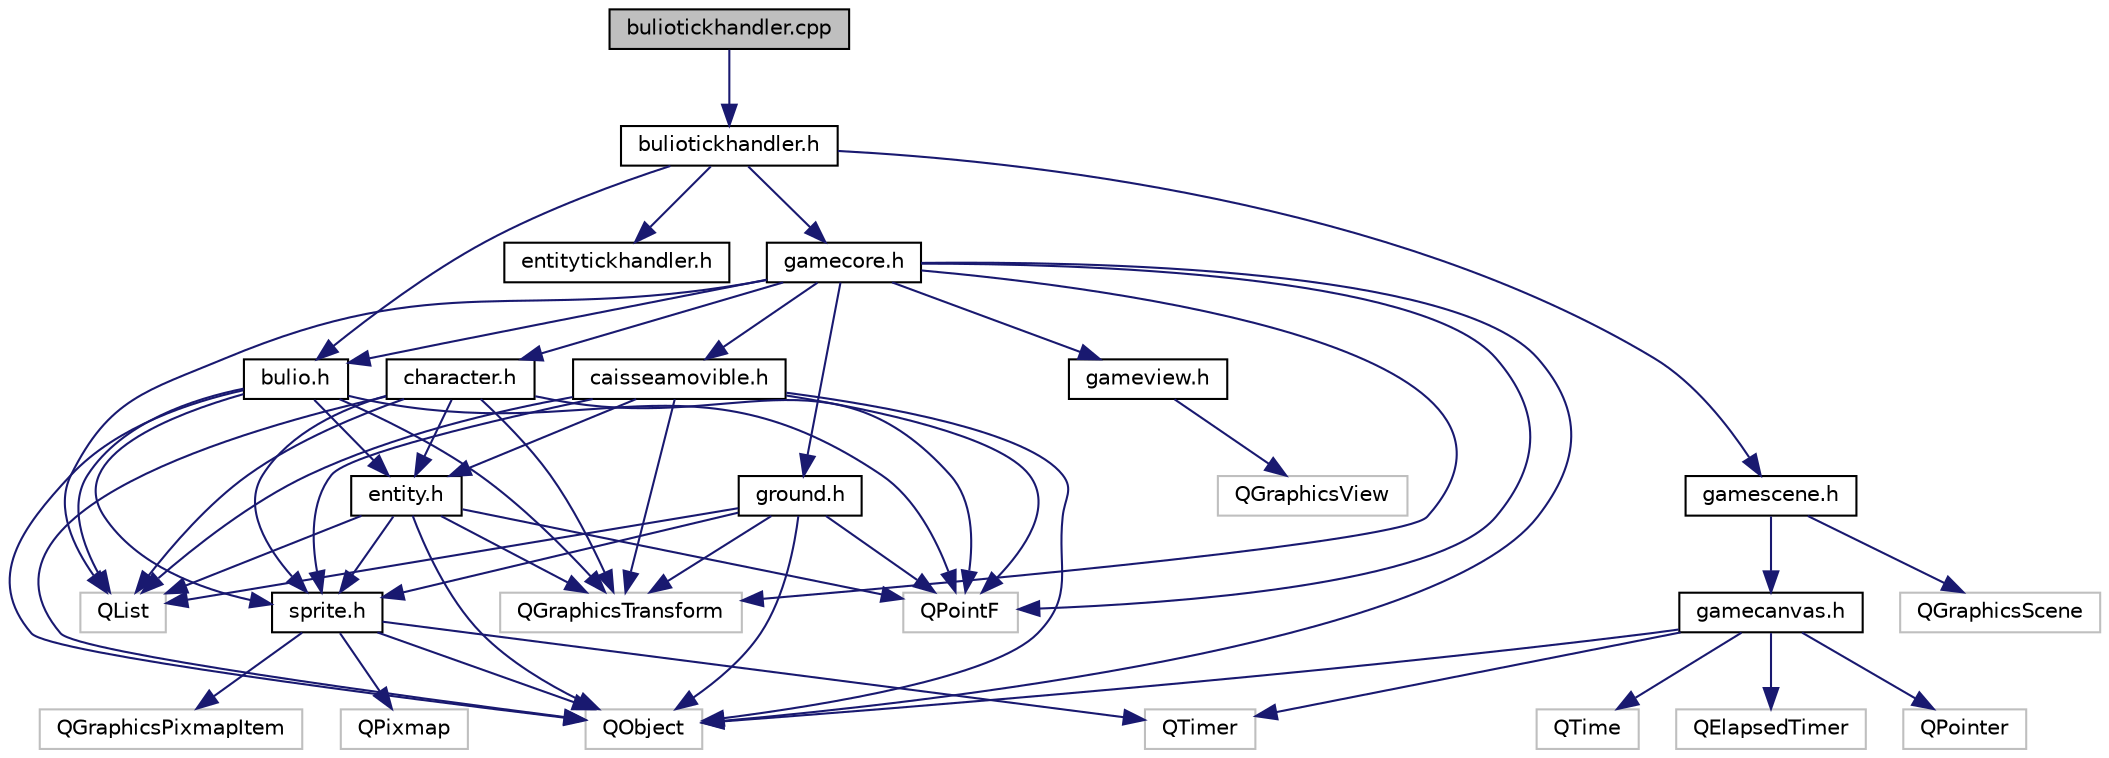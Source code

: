 digraph "buliotickhandler.cpp"
{
 // LATEX_PDF_SIZE
  edge [fontname="Helvetica",fontsize="10",labelfontname="Helvetica",labelfontsize="10"];
  node [fontname="Helvetica",fontsize="10",shape=record];
  Node1 [label="buliotickhandler.cpp",height=0.2,width=0.4,color="black", fillcolor="grey75", style="filled", fontcolor="black",tooltip="Définition de la classe BulioTickHandler."];
  Node1 -> Node2 [color="midnightblue",fontsize="10",style="solid",fontname="Helvetica"];
  Node2 [label="buliotickhandler.h",height=0.2,width=0.4,color="black", fillcolor="white", style="filled",URL="$buliotickhandler_8h_source.html",tooltip=" "];
  Node2 -> Node3 [color="midnightblue",fontsize="10",style="solid",fontname="Helvetica"];
  Node3 [label="bulio.h",height=0.2,width=0.4,color="black", fillcolor="white", style="filled",URL="$bulio_8h_source.html",tooltip=" "];
  Node3 -> Node4 [color="midnightblue",fontsize="10",style="solid",fontname="Helvetica"];
  Node4 [label="QObject",height=0.2,width=0.4,color="grey75", fillcolor="white", style="filled",tooltip=" "];
  Node3 -> Node5 [color="midnightblue",fontsize="10",style="solid",fontname="Helvetica"];
  Node5 [label="QPointF",height=0.2,width=0.4,color="grey75", fillcolor="white", style="filled",tooltip=" "];
  Node3 -> Node6 [color="midnightblue",fontsize="10",style="solid",fontname="Helvetica"];
  Node6 [label="QGraphicsTransform",height=0.2,width=0.4,color="grey75", fillcolor="white", style="filled",tooltip=" "];
  Node3 -> Node7 [color="midnightblue",fontsize="10",style="solid",fontname="Helvetica"];
  Node7 [label="QList",height=0.2,width=0.4,color="grey75", fillcolor="white", style="filled",tooltip=" "];
  Node3 -> Node8 [color="midnightblue",fontsize="10",style="solid",fontname="Helvetica"];
  Node8 [label="sprite.h",height=0.2,width=0.4,color="black", fillcolor="white", style="filled",URL="$sprite_8h.html",tooltip="Déclaration de la classe Sprite."];
  Node8 -> Node9 [color="midnightblue",fontsize="10",style="solid",fontname="Helvetica"];
  Node9 [label="QGraphicsPixmapItem",height=0.2,width=0.4,color="grey75", fillcolor="white", style="filled",tooltip=" "];
  Node8 -> Node4 [color="midnightblue",fontsize="10",style="solid",fontname="Helvetica"];
  Node8 -> Node10 [color="midnightblue",fontsize="10",style="solid",fontname="Helvetica"];
  Node10 [label="QPixmap",height=0.2,width=0.4,color="grey75", fillcolor="white", style="filled",tooltip=" "];
  Node8 -> Node11 [color="midnightblue",fontsize="10",style="solid",fontname="Helvetica"];
  Node11 [label="QTimer",height=0.2,width=0.4,color="grey75", fillcolor="white", style="filled",tooltip=" "];
  Node3 -> Node12 [color="midnightblue",fontsize="10",style="solid",fontname="Helvetica"];
  Node12 [label="entity.h",height=0.2,width=0.4,color="black", fillcolor="white", style="filled",URL="$entity_8h_source.html",tooltip=" "];
  Node12 -> Node4 [color="midnightblue",fontsize="10",style="solid",fontname="Helvetica"];
  Node12 -> Node5 [color="midnightblue",fontsize="10",style="solid",fontname="Helvetica"];
  Node12 -> Node6 [color="midnightblue",fontsize="10",style="solid",fontname="Helvetica"];
  Node12 -> Node7 [color="midnightblue",fontsize="10",style="solid",fontname="Helvetica"];
  Node12 -> Node8 [color="midnightblue",fontsize="10",style="solid",fontname="Helvetica"];
  Node2 -> Node13 [color="midnightblue",fontsize="10",style="solid",fontname="Helvetica"];
  Node13 [label="entitytickhandler.h",height=0.2,width=0.4,color="black", fillcolor="white", style="filled",URL="$entitytickhandler_8h.html",tooltip="Déclaration de la classe EntityTickHandler."];
  Node2 -> Node14 [color="midnightblue",fontsize="10",style="solid",fontname="Helvetica"];
  Node14 [label="gamecore.h",height=0.2,width=0.4,color="black", fillcolor="white", style="filled",URL="$gamecore_8h.html",tooltip="Déclaration de la classe GameCore."];
  Node14 -> Node4 [color="midnightblue",fontsize="10",style="solid",fontname="Helvetica"];
  Node14 -> Node5 [color="midnightblue",fontsize="10",style="solid",fontname="Helvetica"];
  Node14 -> Node6 [color="midnightblue",fontsize="10",style="solid",fontname="Helvetica"];
  Node14 -> Node7 [color="midnightblue",fontsize="10",style="solid",fontname="Helvetica"];
  Node14 -> Node15 [color="midnightblue",fontsize="10",style="solid",fontname="Helvetica"];
  Node15 [label="character.h",height=0.2,width=0.4,color="black", fillcolor="white", style="filled",URL="$character_8h_source.html",tooltip=" "];
  Node15 -> Node4 [color="midnightblue",fontsize="10",style="solid",fontname="Helvetica"];
  Node15 -> Node5 [color="midnightblue",fontsize="10",style="solid",fontname="Helvetica"];
  Node15 -> Node6 [color="midnightblue",fontsize="10",style="solid",fontname="Helvetica"];
  Node15 -> Node7 [color="midnightblue",fontsize="10",style="solid",fontname="Helvetica"];
  Node15 -> Node8 [color="midnightblue",fontsize="10",style="solid",fontname="Helvetica"];
  Node15 -> Node12 [color="midnightblue",fontsize="10",style="solid",fontname="Helvetica"];
  Node14 -> Node16 [color="midnightblue",fontsize="10",style="solid",fontname="Helvetica"];
  Node16 [label="gameview.h",height=0.2,width=0.4,color="black", fillcolor="white", style="filled",URL="$gameview_8h_source.html",tooltip=" "];
  Node16 -> Node17 [color="midnightblue",fontsize="10",style="solid",fontname="Helvetica"];
  Node17 [label="QGraphicsView",height=0.2,width=0.4,color="grey75", fillcolor="white", style="filled",tooltip=" "];
  Node14 -> Node18 [color="midnightblue",fontsize="10",style="solid",fontname="Helvetica"];
  Node18 [label="ground.h",height=0.2,width=0.4,color="black", fillcolor="white", style="filled",URL="$ground_8h_source.html",tooltip=" "];
  Node18 -> Node4 [color="midnightblue",fontsize="10",style="solid",fontname="Helvetica"];
  Node18 -> Node5 [color="midnightblue",fontsize="10",style="solid",fontname="Helvetica"];
  Node18 -> Node6 [color="midnightblue",fontsize="10",style="solid",fontname="Helvetica"];
  Node18 -> Node7 [color="midnightblue",fontsize="10",style="solid",fontname="Helvetica"];
  Node18 -> Node8 [color="midnightblue",fontsize="10",style="solid",fontname="Helvetica"];
  Node14 -> Node3 [color="midnightblue",fontsize="10",style="solid",fontname="Helvetica"];
  Node14 -> Node19 [color="midnightblue",fontsize="10",style="solid",fontname="Helvetica"];
  Node19 [label="caisseamovible.h",height=0.2,width=0.4,color="black", fillcolor="white", style="filled",URL="$caisseamovible_8h_source.html",tooltip=" "];
  Node19 -> Node4 [color="midnightblue",fontsize="10",style="solid",fontname="Helvetica"];
  Node19 -> Node5 [color="midnightblue",fontsize="10",style="solid",fontname="Helvetica"];
  Node19 -> Node6 [color="midnightblue",fontsize="10",style="solid",fontname="Helvetica"];
  Node19 -> Node7 [color="midnightblue",fontsize="10",style="solid",fontname="Helvetica"];
  Node19 -> Node8 [color="midnightblue",fontsize="10",style="solid",fontname="Helvetica"];
  Node19 -> Node12 [color="midnightblue",fontsize="10",style="solid",fontname="Helvetica"];
  Node2 -> Node20 [color="midnightblue",fontsize="10",style="solid",fontname="Helvetica"];
  Node20 [label="gamescene.h",height=0.2,width=0.4,color="black", fillcolor="white", style="filled",URL="$gamescene_8h.html",tooltip="Déclaration de la classe GameScene."];
  Node20 -> Node21 [color="midnightblue",fontsize="10",style="solid",fontname="Helvetica"];
  Node21 [label="gamecanvas.h",height=0.2,width=0.4,color="black", fillcolor="white", style="filled",URL="$gamecanvas_8h.html",tooltip="Déclaration de la classe GameCanvas."];
  Node21 -> Node4 [color="midnightblue",fontsize="10",style="solid",fontname="Helvetica"];
  Node21 -> Node22 [color="midnightblue",fontsize="10",style="solid",fontname="Helvetica"];
  Node22 [label="QPointer",height=0.2,width=0.4,color="grey75", fillcolor="white", style="filled",tooltip=" "];
  Node21 -> Node23 [color="midnightblue",fontsize="10",style="solid",fontname="Helvetica"];
  Node23 [label="QTime",height=0.2,width=0.4,color="grey75", fillcolor="white", style="filled",tooltip=" "];
  Node21 -> Node11 [color="midnightblue",fontsize="10",style="solid",fontname="Helvetica"];
  Node21 -> Node24 [color="midnightblue",fontsize="10",style="solid",fontname="Helvetica"];
  Node24 [label="QElapsedTimer",height=0.2,width=0.4,color="grey75", fillcolor="white", style="filled",tooltip=" "];
  Node20 -> Node25 [color="midnightblue",fontsize="10",style="solid",fontname="Helvetica"];
  Node25 [label="QGraphicsScene",height=0.2,width=0.4,color="grey75", fillcolor="white", style="filled",tooltip=" "];
}
